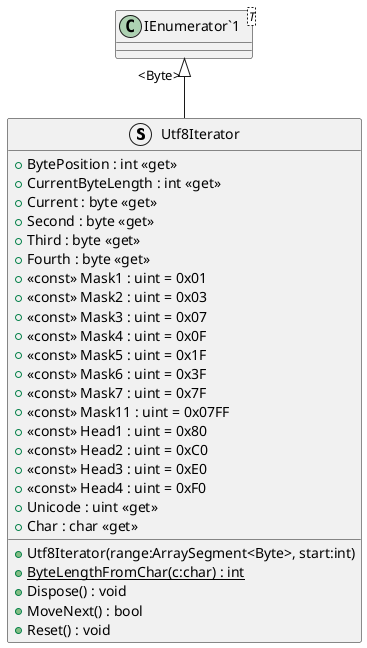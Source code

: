 @startuml
struct Utf8Iterator {
    + Utf8Iterator(range:ArraySegment<Byte>, start:int)
    + BytePosition : int <<get>>
    + CurrentByteLength : int <<get>>
    + Current : byte <<get>>
    + Second : byte <<get>>
    + Third : byte <<get>>
    + Fourth : byte <<get>>
    + <<const>> Mask1 : uint = 0x01
    + <<const>> Mask2 : uint = 0x03
    + <<const>> Mask3 : uint = 0x07
    + <<const>> Mask4 : uint = 0x0F
    + <<const>> Mask5 : uint = 0x1F
    + <<const>> Mask6 : uint = 0x3F
    + <<const>> Mask7 : uint = 0x7F
    + <<const>> Mask11 : uint = 0x07FF
    + <<const>> Head1 : uint = 0x80
    + <<const>> Head2 : uint = 0xC0
    + <<const>> Head3 : uint = 0xE0
    + <<const>> Head4 : uint = 0xF0
    + {static} ByteLengthFromChar(c:char) : int
    + Unicode : uint <<get>>
    + Char : char <<get>>
    + Dispose() : void
    + MoveNext() : bool
    + Reset() : void
}
class "IEnumerator`1"<T> {
}
"IEnumerator`1" "<Byte>" <|-- Utf8Iterator
@enduml

